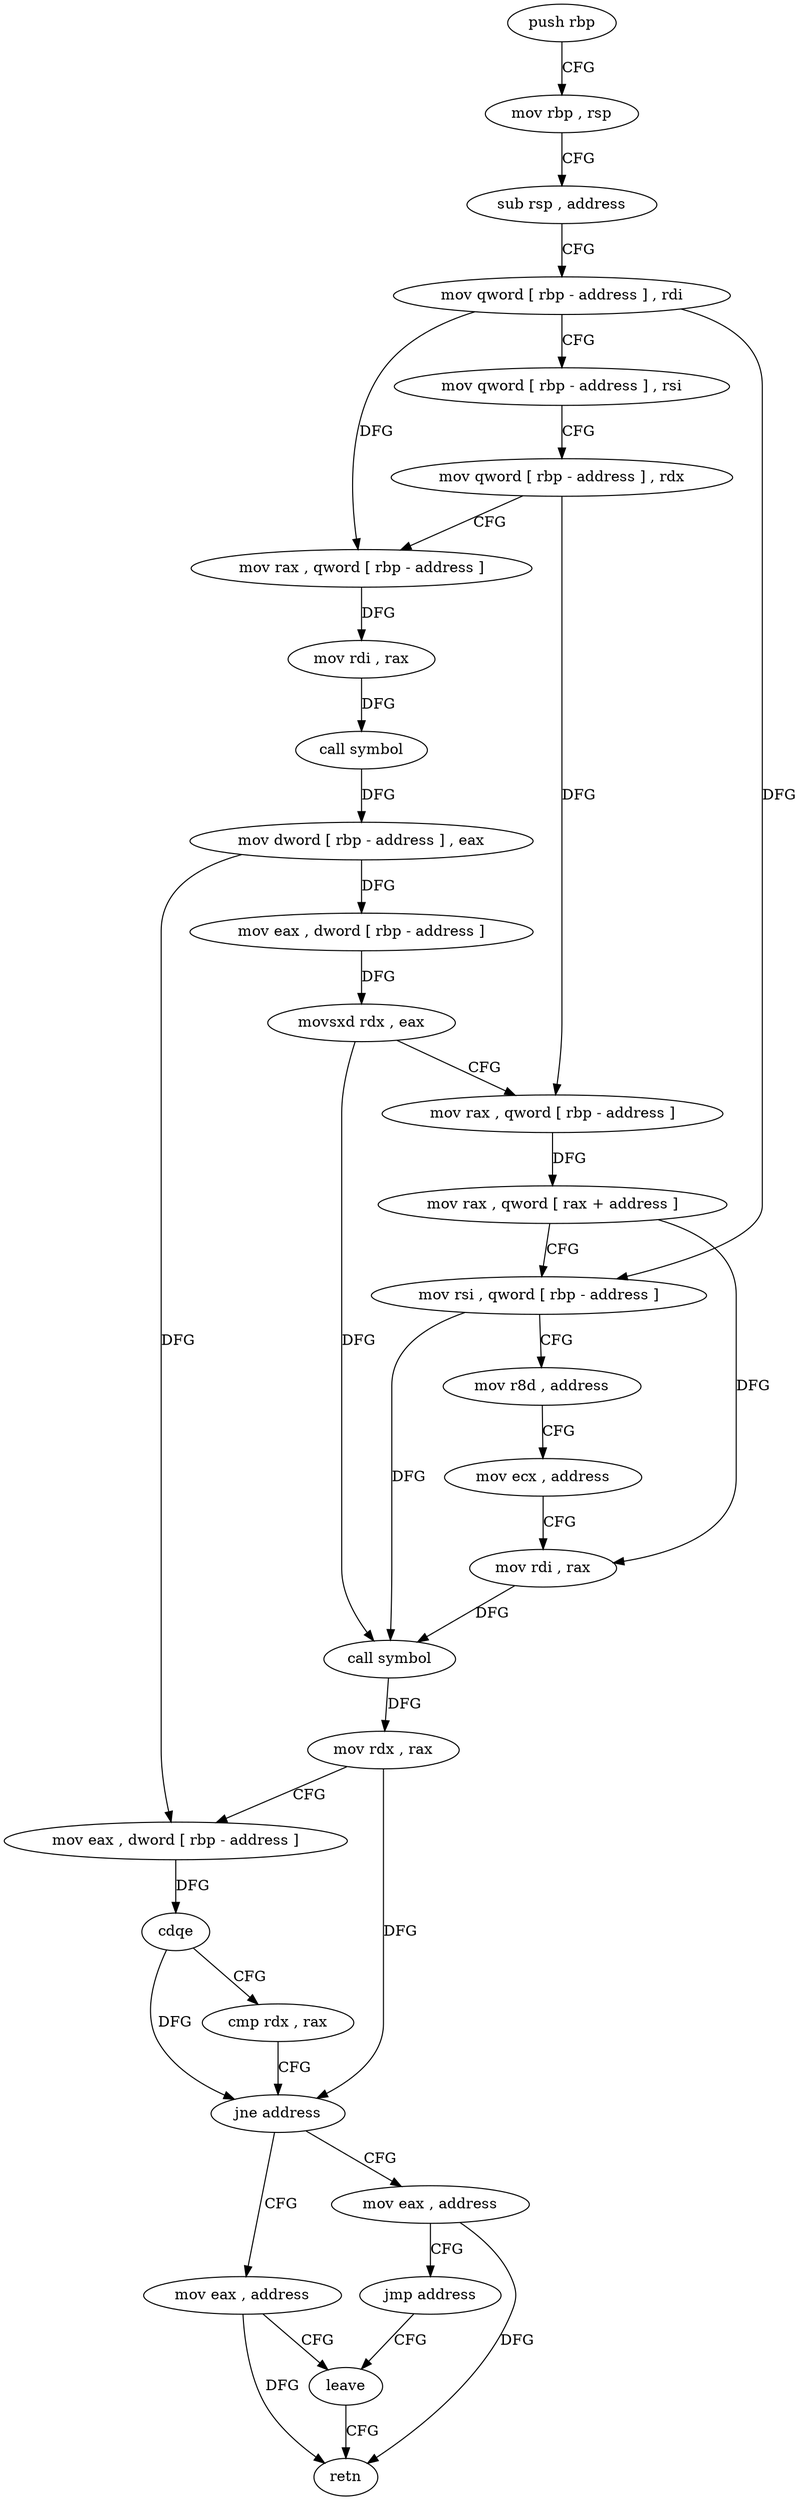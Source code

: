 digraph "func" {
"4219655" [label = "push rbp" ]
"4219656" [label = "mov rbp , rsp" ]
"4219659" [label = "sub rsp , address" ]
"4219663" [label = "mov qword [ rbp - address ] , rdi" ]
"4219667" [label = "mov qword [ rbp - address ] , rsi" ]
"4219671" [label = "mov qword [ rbp - address ] , rdx" ]
"4219675" [label = "mov rax , qword [ rbp - address ]" ]
"4219679" [label = "mov rdi , rax" ]
"4219682" [label = "call symbol" ]
"4219687" [label = "mov dword [ rbp - address ] , eax" ]
"4219690" [label = "mov eax , dword [ rbp - address ]" ]
"4219693" [label = "movsxd rdx , eax" ]
"4219696" [label = "mov rax , qword [ rbp - address ]" ]
"4219700" [label = "mov rax , qword [ rax + address ]" ]
"4219704" [label = "mov rsi , qword [ rbp - address ]" ]
"4219708" [label = "mov r8d , address" ]
"4219714" [label = "mov ecx , address" ]
"4219719" [label = "mov rdi , rax" ]
"4219722" [label = "call symbol" ]
"4219727" [label = "mov rdx , rax" ]
"4219730" [label = "mov eax , dword [ rbp - address ]" ]
"4219733" [label = "cdqe" ]
"4219735" [label = "cmp rdx , rax" ]
"4219738" [label = "jne address" ]
"4219747" [label = "mov eax , address" ]
"4219740" [label = "mov eax , address" ]
"4219752" [label = "leave" ]
"4219745" [label = "jmp address" ]
"4219753" [label = "retn" ]
"4219655" -> "4219656" [ label = "CFG" ]
"4219656" -> "4219659" [ label = "CFG" ]
"4219659" -> "4219663" [ label = "CFG" ]
"4219663" -> "4219667" [ label = "CFG" ]
"4219663" -> "4219675" [ label = "DFG" ]
"4219663" -> "4219704" [ label = "DFG" ]
"4219667" -> "4219671" [ label = "CFG" ]
"4219671" -> "4219675" [ label = "CFG" ]
"4219671" -> "4219696" [ label = "DFG" ]
"4219675" -> "4219679" [ label = "DFG" ]
"4219679" -> "4219682" [ label = "DFG" ]
"4219682" -> "4219687" [ label = "DFG" ]
"4219687" -> "4219690" [ label = "DFG" ]
"4219687" -> "4219730" [ label = "DFG" ]
"4219690" -> "4219693" [ label = "DFG" ]
"4219693" -> "4219696" [ label = "CFG" ]
"4219693" -> "4219722" [ label = "DFG" ]
"4219696" -> "4219700" [ label = "DFG" ]
"4219700" -> "4219704" [ label = "CFG" ]
"4219700" -> "4219719" [ label = "DFG" ]
"4219704" -> "4219708" [ label = "CFG" ]
"4219704" -> "4219722" [ label = "DFG" ]
"4219708" -> "4219714" [ label = "CFG" ]
"4219714" -> "4219719" [ label = "CFG" ]
"4219719" -> "4219722" [ label = "DFG" ]
"4219722" -> "4219727" [ label = "DFG" ]
"4219727" -> "4219730" [ label = "CFG" ]
"4219727" -> "4219738" [ label = "DFG" ]
"4219730" -> "4219733" [ label = "DFG" ]
"4219733" -> "4219735" [ label = "CFG" ]
"4219733" -> "4219738" [ label = "DFG" ]
"4219735" -> "4219738" [ label = "CFG" ]
"4219738" -> "4219747" [ label = "CFG" ]
"4219738" -> "4219740" [ label = "CFG" ]
"4219747" -> "4219752" [ label = "CFG" ]
"4219747" -> "4219753" [ label = "DFG" ]
"4219740" -> "4219745" [ label = "CFG" ]
"4219740" -> "4219753" [ label = "DFG" ]
"4219752" -> "4219753" [ label = "CFG" ]
"4219745" -> "4219752" [ label = "CFG" ]
}
